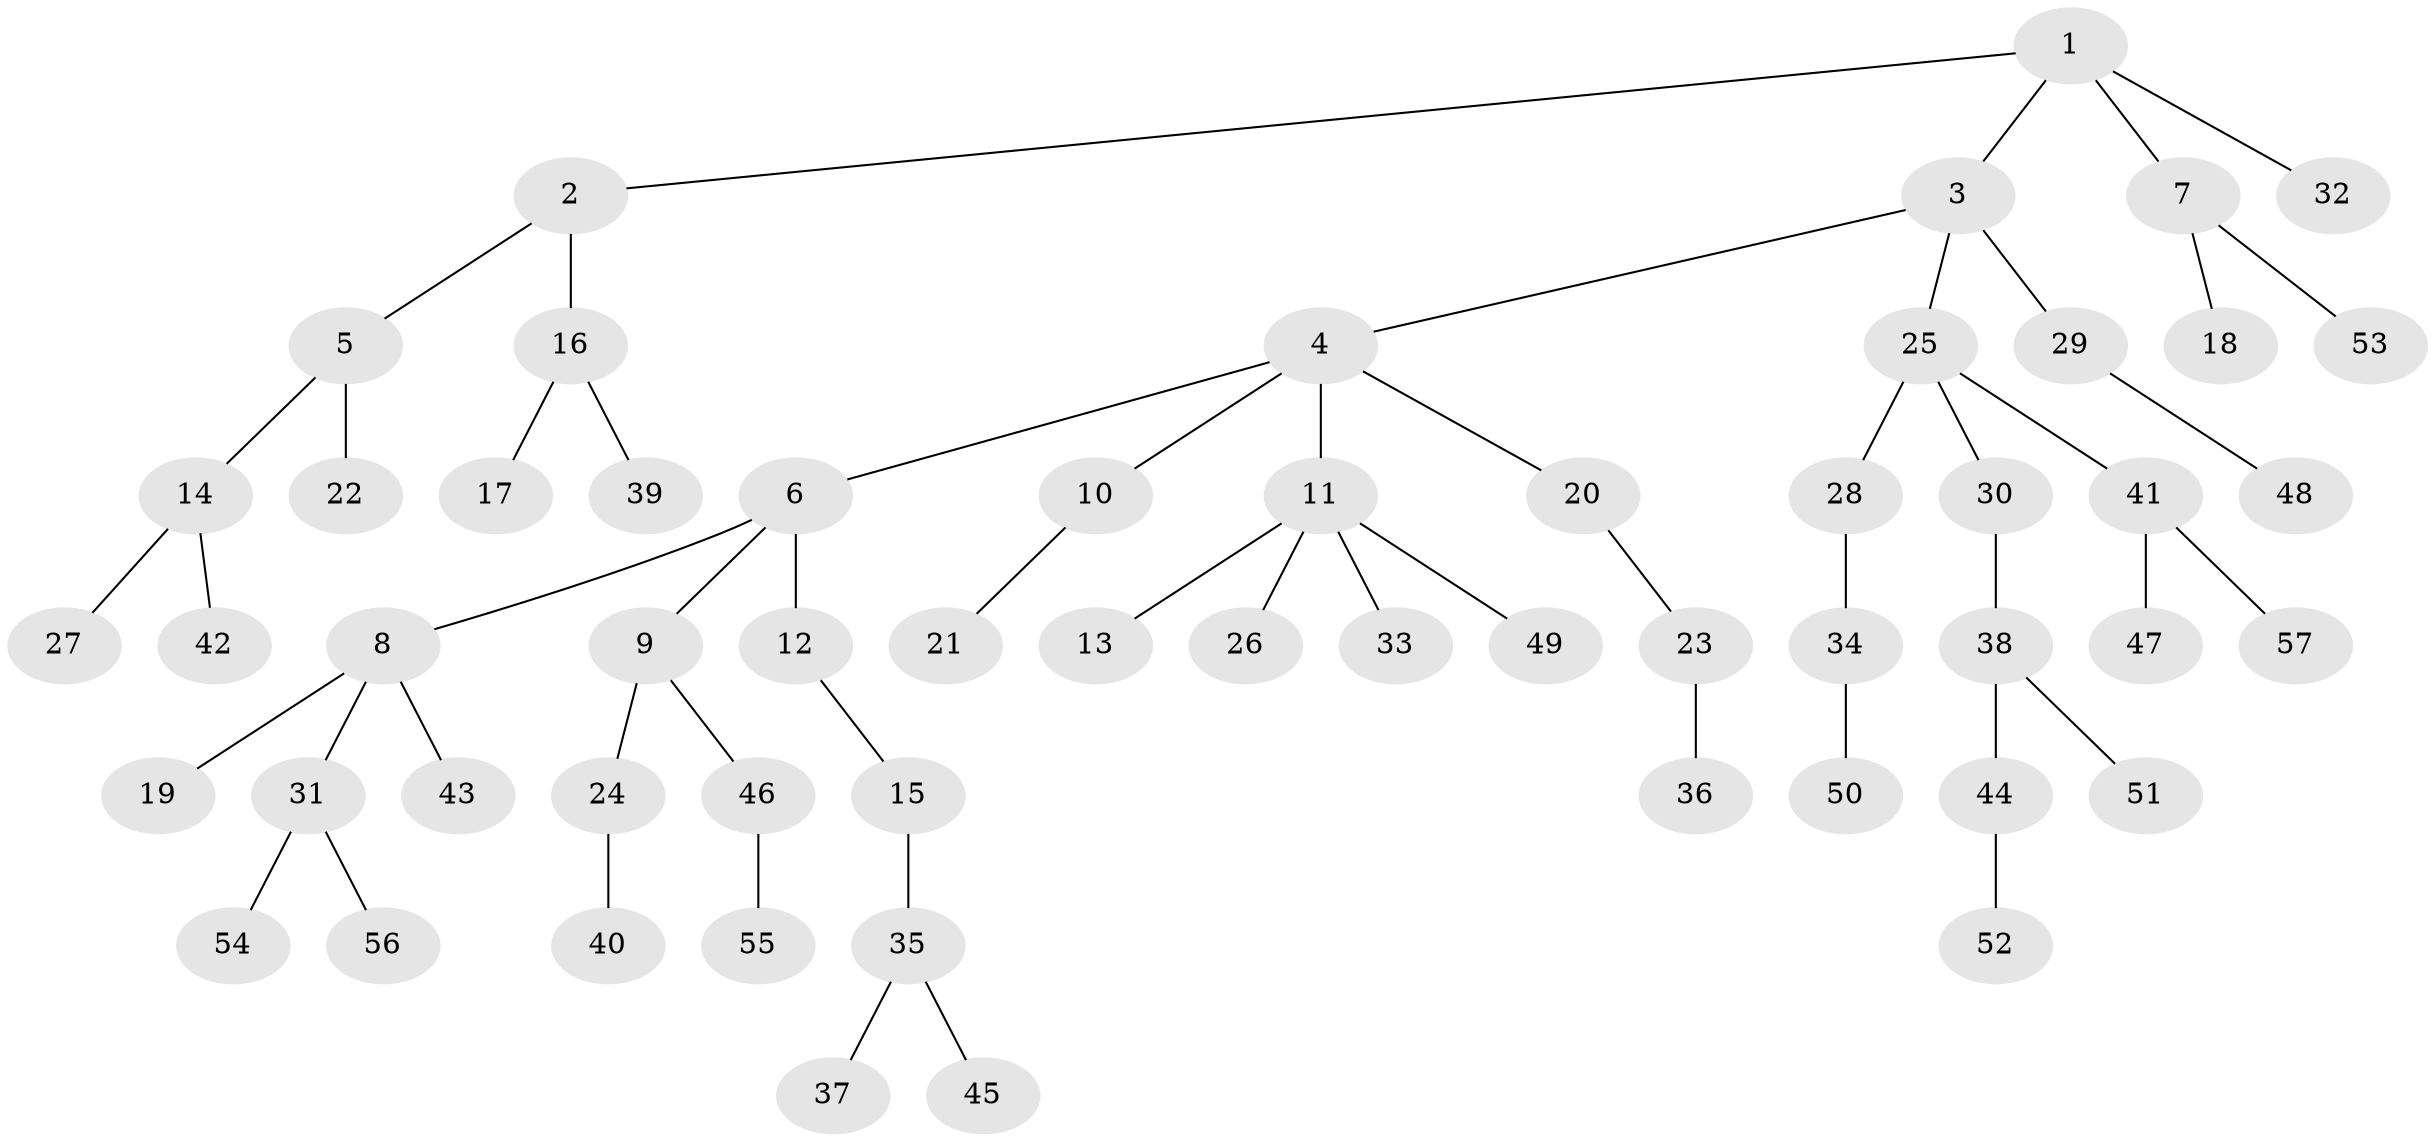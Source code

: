 // coarse degree distribution, {4: 0.08823529411764706, 5: 0.029411764705882353, 3: 0.08823529411764706, 2: 0.23529411764705882, 1: 0.5294117647058824, 6: 0.029411764705882353}
// Generated by graph-tools (version 1.1) at 2025/19/03/04/25 18:19:10]
// undirected, 57 vertices, 56 edges
graph export_dot {
graph [start="1"]
  node [color=gray90,style=filled];
  1;
  2;
  3;
  4;
  5;
  6;
  7;
  8;
  9;
  10;
  11;
  12;
  13;
  14;
  15;
  16;
  17;
  18;
  19;
  20;
  21;
  22;
  23;
  24;
  25;
  26;
  27;
  28;
  29;
  30;
  31;
  32;
  33;
  34;
  35;
  36;
  37;
  38;
  39;
  40;
  41;
  42;
  43;
  44;
  45;
  46;
  47;
  48;
  49;
  50;
  51;
  52;
  53;
  54;
  55;
  56;
  57;
  1 -- 2;
  1 -- 3;
  1 -- 7;
  1 -- 32;
  2 -- 5;
  2 -- 16;
  3 -- 4;
  3 -- 25;
  3 -- 29;
  4 -- 6;
  4 -- 10;
  4 -- 11;
  4 -- 20;
  5 -- 14;
  5 -- 22;
  6 -- 8;
  6 -- 9;
  6 -- 12;
  7 -- 18;
  7 -- 53;
  8 -- 19;
  8 -- 31;
  8 -- 43;
  9 -- 24;
  9 -- 46;
  10 -- 21;
  11 -- 13;
  11 -- 26;
  11 -- 33;
  11 -- 49;
  12 -- 15;
  14 -- 27;
  14 -- 42;
  15 -- 35;
  16 -- 17;
  16 -- 39;
  20 -- 23;
  23 -- 36;
  24 -- 40;
  25 -- 28;
  25 -- 30;
  25 -- 41;
  28 -- 34;
  29 -- 48;
  30 -- 38;
  31 -- 54;
  31 -- 56;
  34 -- 50;
  35 -- 37;
  35 -- 45;
  38 -- 44;
  38 -- 51;
  41 -- 47;
  41 -- 57;
  44 -- 52;
  46 -- 55;
}
